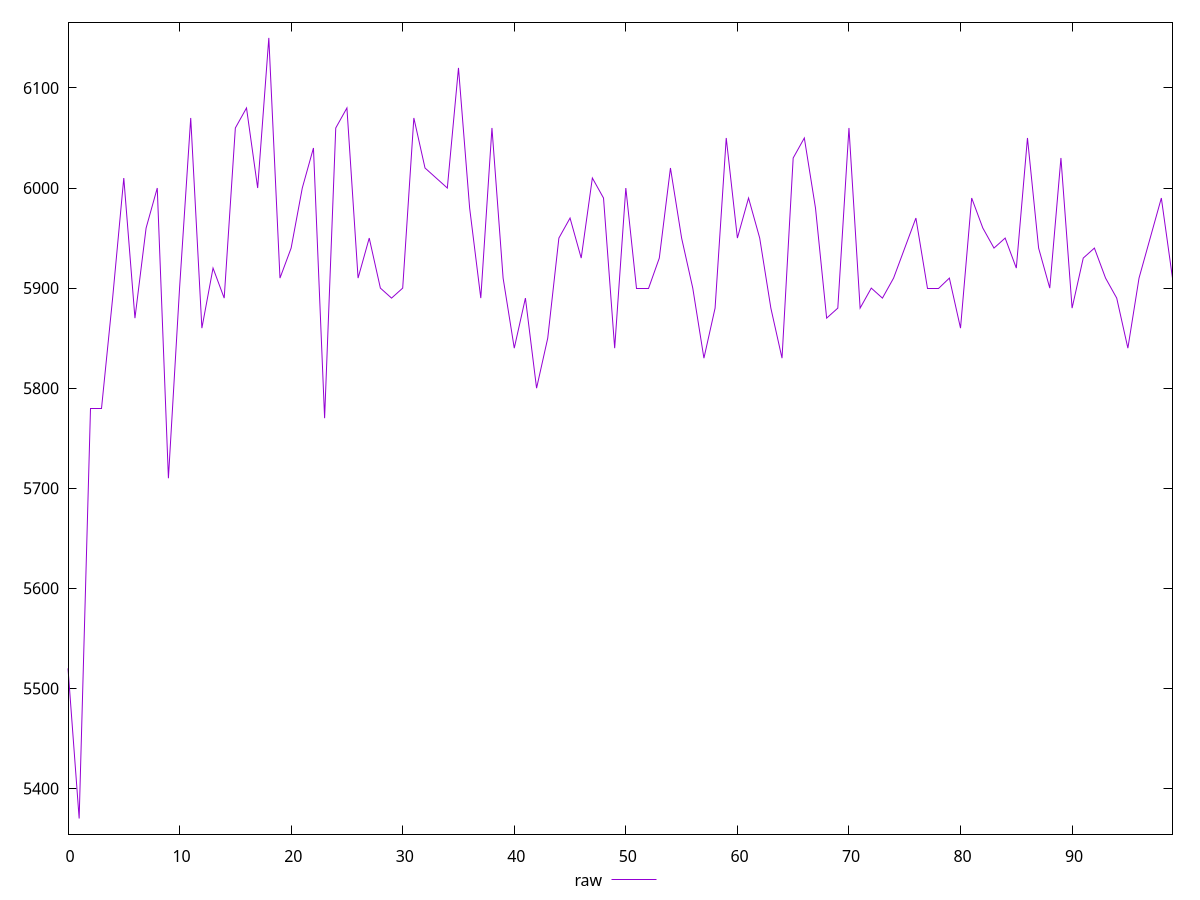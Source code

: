 reset

$raw <<EOF
0 5520
1 5370
2 5780
3 5780
4 5890
5 6010
6 5870
7 5960
8 6000
9 5710
10 5900
11 6070
12 5860
13 5920
14 5890
15 6060
16 6080
17 6000
18 6150
19 5910
20 5940
21 6000
22 6040
23 5770
24 6060
25 6080
26 5910
27 5950
28 5900
29 5890
30 5900
31 6070
32 6020
33 6010
34 6000
35 6120
36 5980
37 5890
38 6060
39 5910
40 5840
41 5890
42 5800
43 5850
44 5950
45 5970
46 5930
47 6010
48 5990
49 5840
50 6000
51 5900
52 5900
53 5930
54 6020
55 5950
56 5900
57 5830
58 5880
59 6050
60 5950
61 5990
62 5950
63 5880
64 5830
65 6030
66 6050
67 5980
68 5870
69 5880
70 6060
71 5880
72 5900
73 5890
74 5910
75 5940
76 5970
77 5900
78 5900
79 5910
80 5860
81 5990
82 5960
83 5940
84 5950
85 5920
86 6050
87 5940
88 5900
89 6030
90 5880
91 5930
92 5940
93 5910
94 5890
95 5840
96 5910
97 5950
98 5990
99 5910
EOF

set key outside below
set xrange [0:99]
set yrange [5354.4:6165.6]
set trange [5354.4:6165.6]
set terminal svg size 640, 500 enhanced background rgb 'white'
set output "report_00019_2021-02-10T18-14-37.922Z//unused-javascript/samples/pages+cached/raw/values.svg"

plot $raw title "raw" with line

reset
